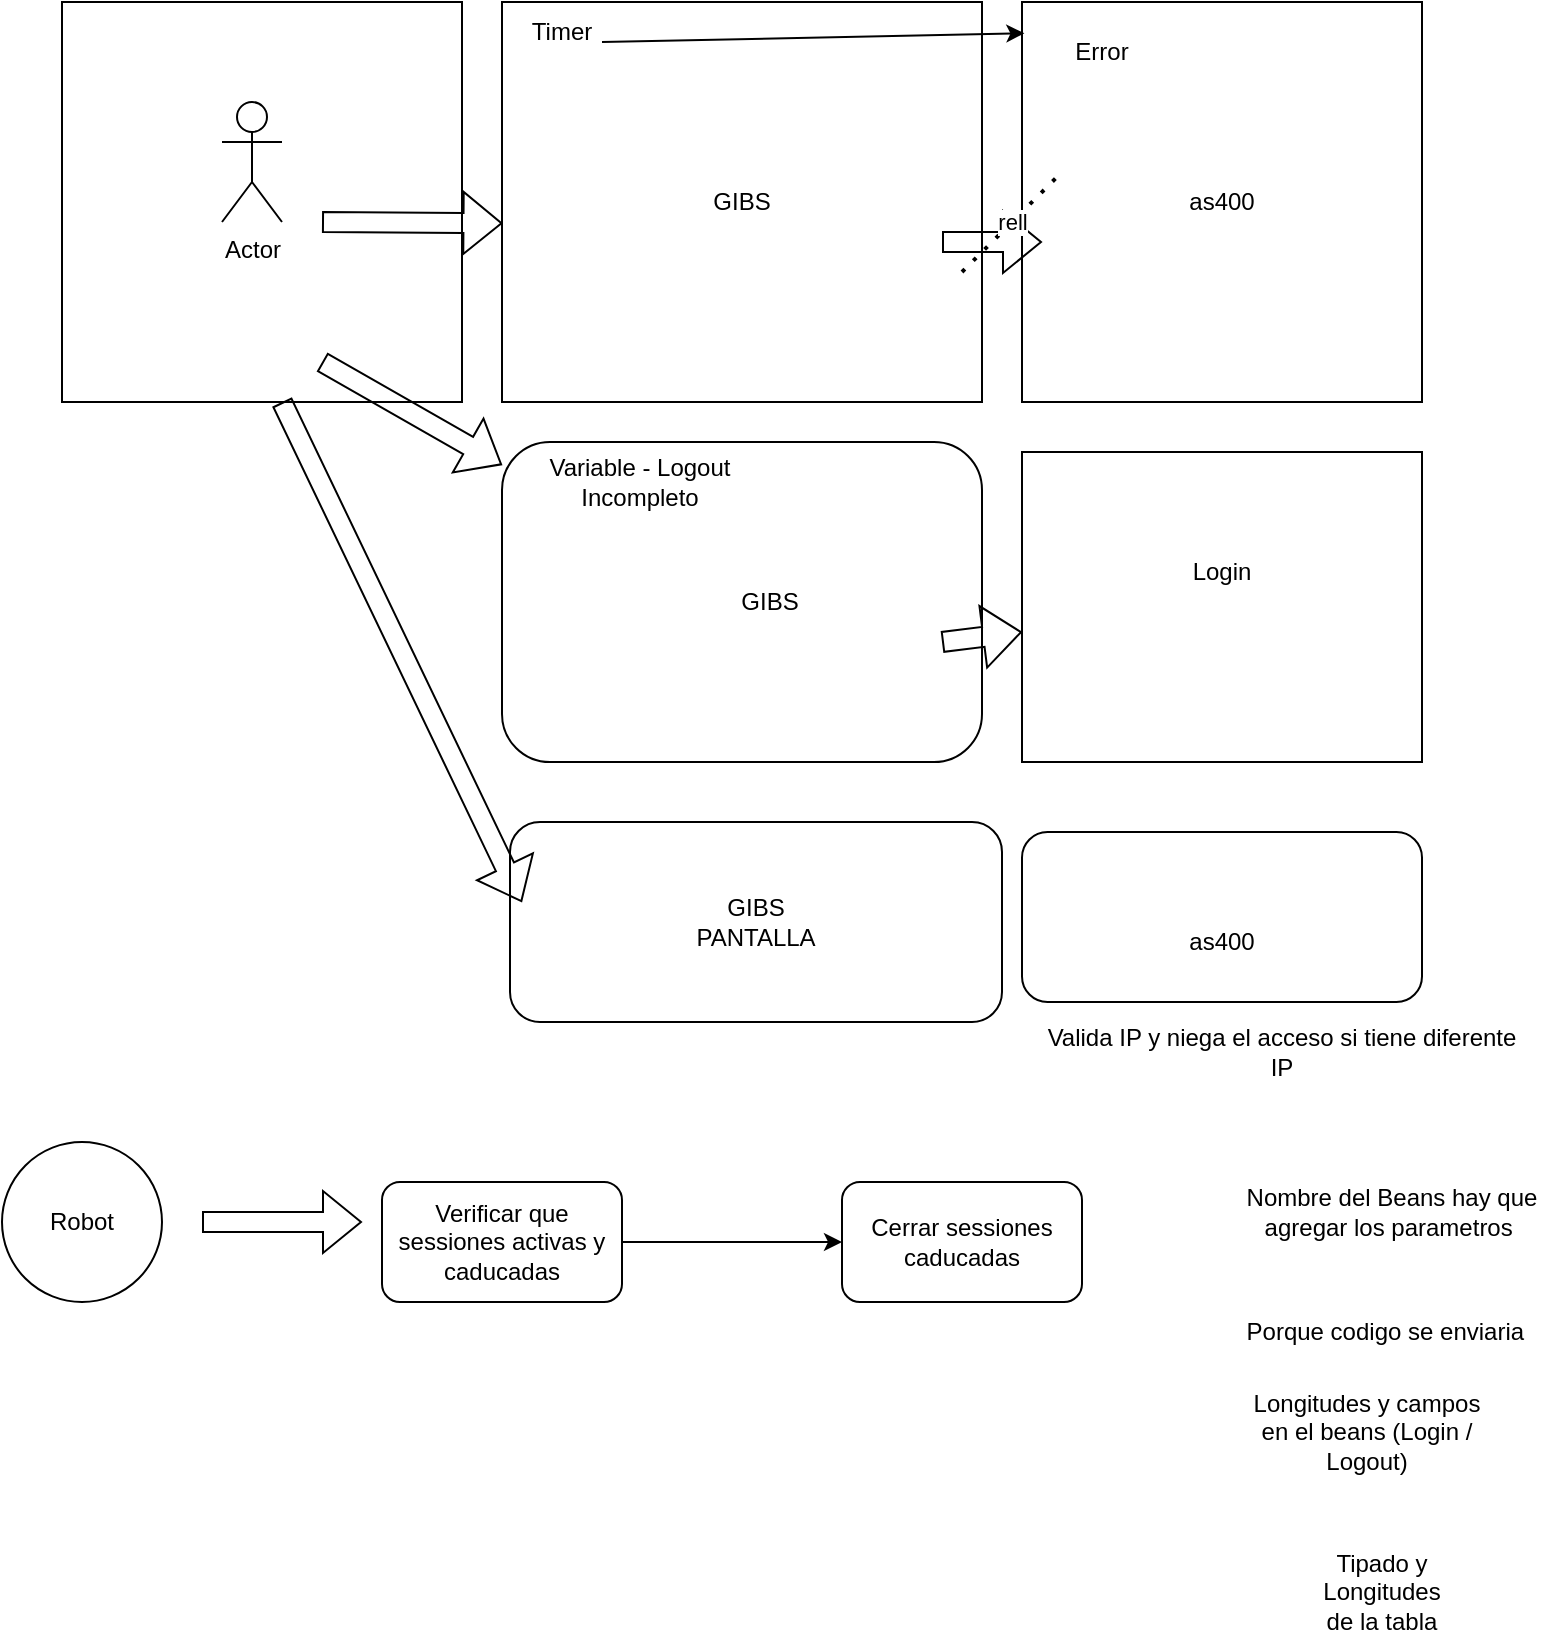<mxfile version="27.0.9">
  <diagram name="Página-1" id="VQswUSrYMApXwoLgY2kn">
    <mxGraphModel dx="1426" dy="751" grid="1" gridSize="10" guides="1" tooltips="1" connect="1" arrows="1" fold="1" page="1" pageScale="1" pageWidth="827" pageHeight="1169" math="0" shadow="0">
      <root>
        <mxCell id="0" />
        <mxCell id="1" parent="0" />
        <mxCell id="IkqGvII5aTQ1bBhFWZ5Y-1" value="" style="rounded=0;whiteSpace=wrap;html=1;" vertex="1" parent="1">
          <mxGeometry x="60" y="100" width="200" height="200" as="geometry" />
        </mxCell>
        <mxCell id="IkqGvII5aTQ1bBhFWZ5Y-2" value="" style="rounded=0;whiteSpace=wrap;html=1;" vertex="1" parent="1">
          <mxGeometry x="280" y="100" width="240" height="200" as="geometry" />
        </mxCell>
        <mxCell id="IkqGvII5aTQ1bBhFWZ5Y-3" value="Actor" style="shape=umlActor;verticalLabelPosition=bottom;verticalAlign=top;html=1;outlineConnect=0;" vertex="1" parent="1">
          <mxGeometry x="140" y="150" width="30" height="60" as="geometry" />
        </mxCell>
        <mxCell id="IkqGvII5aTQ1bBhFWZ5Y-4" value="" style="whiteSpace=wrap;html=1;aspect=fixed;" vertex="1" parent="1">
          <mxGeometry x="540" y="100" width="200" height="200" as="geometry" />
        </mxCell>
        <mxCell id="IkqGvII5aTQ1bBhFWZ5Y-5" value="GIBS" style="text;html=1;align=center;verticalAlign=middle;whiteSpace=wrap;rounded=0;" vertex="1" parent="1">
          <mxGeometry x="370" y="185" width="60" height="30" as="geometry" />
        </mxCell>
        <mxCell id="IkqGvII5aTQ1bBhFWZ5Y-6" value="as400" style="text;html=1;align=center;verticalAlign=middle;whiteSpace=wrap;rounded=0;" vertex="1" parent="1">
          <mxGeometry x="610" y="185" width="60" height="30" as="geometry" />
        </mxCell>
        <mxCell id="IkqGvII5aTQ1bBhFWZ5Y-7" value="" style="shape=flexArrow;endArrow=classic;html=1;rounded=0;entryX=0.001;entryY=0.553;entryDx=0;entryDy=0;entryPerimeter=0;" edge="1" parent="1" target="IkqGvII5aTQ1bBhFWZ5Y-2">
          <mxGeometry width="50" height="50" relative="1" as="geometry">
            <mxPoint x="190" y="210" as="sourcePoint" />
            <mxPoint x="240" y="160" as="targetPoint" />
          </mxGeometry>
        </mxCell>
        <mxCell id="IkqGvII5aTQ1bBhFWZ5Y-8" value="" style="shape=flexArrow;endArrow=classic;html=1;rounded=0;" edge="1" parent="1">
          <mxGeometry width="50" height="50" relative="1" as="geometry">
            <mxPoint x="500" y="220" as="sourcePoint" />
            <mxPoint x="550" y="220" as="targetPoint" />
          </mxGeometry>
        </mxCell>
        <mxCell id="IkqGvII5aTQ1bBhFWZ5Y-9" value="rell" style="endArrow=none;dashed=1;html=1;dashPattern=1 3;strokeWidth=2;rounded=0;" edge="1" parent="1">
          <mxGeometry width="50" height="50" relative="1" as="geometry">
            <mxPoint x="510" y="235" as="sourcePoint" />
            <mxPoint x="560" y="185" as="targetPoint" />
          </mxGeometry>
        </mxCell>
        <mxCell id="IkqGvII5aTQ1bBhFWZ5Y-10" value="Timer" style="text;html=1;align=center;verticalAlign=middle;whiteSpace=wrap;rounded=0;" vertex="1" parent="1">
          <mxGeometry x="280" y="100" width="60" height="30" as="geometry" />
        </mxCell>
        <mxCell id="IkqGvII5aTQ1bBhFWZ5Y-11" value="" style="endArrow=classic;html=1;rounded=0;entryX=0.006;entryY=0.078;entryDx=0;entryDy=0;entryPerimeter=0;" edge="1" parent="1" target="IkqGvII5aTQ1bBhFWZ5Y-4">
          <mxGeometry width="50" height="50" relative="1" as="geometry">
            <mxPoint x="330" y="120" as="sourcePoint" />
            <mxPoint x="380" y="70" as="targetPoint" />
          </mxGeometry>
        </mxCell>
        <mxCell id="IkqGvII5aTQ1bBhFWZ5Y-12" value="Error" style="text;html=1;align=center;verticalAlign=middle;whiteSpace=wrap;rounded=0;" vertex="1" parent="1">
          <mxGeometry x="550" y="110" width="60" height="30" as="geometry" />
        </mxCell>
        <mxCell id="IkqGvII5aTQ1bBhFWZ5Y-14" value="" style="rounded=1;whiteSpace=wrap;html=1;" vertex="1" parent="1">
          <mxGeometry x="280" y="320" width="240" height="160" as="geometry" />
        </mxCell>
        <mxCell id="IkqGvII5aTQ1bBhFWZ5Y-15" value="" style="shape=flexArrow;endArrow=classic;html=1;rounded=0;" edge="1" parent="1" target="IkqGvII5aTQ1bBhFWZ5Y-14">
          <mxGeometry width="50" height="50" relative="1" as="geometry">
            <mxPoint x="190" y="280" as="sourcePoint" />
            <mxPoint x="240" y="230" as="targetPoint" />
          </mxGeometry>
        </mxCell>
        <mxCell id="IkqGvII5aTQ1bBhFWZ5Y-16" value="GIBS" style="text;html=1;align=center;verticalAlign=middle;whiteSpace=wrap;rounded=0;" vertex="1" parent="1">
          <mxGeometry x="384" y="385" width="60" height="30" as="geometry" />
        </mxCell>
        <mxCell id="IkqGvII5aTQ1bBhFWZ5Y-17" value="" style="rounded=0;whiteSpace=wrap;html=1;" vertex="1" parent="1">
          <mxGeometry x="540" y="325" width="200" height="155" as="geometry" />
        </mxCell>
        <mxCell id="IkqGvII5aTQ1bBhFWZ5Y-18" value="Variable - Logout Incompleto" style="text;html=1;align=center;verticalAlign=middle;whiteSpace=wrap;rounded=0;" vertex="1" parent="1">
          <mxGeometry x="284" y="325" width="130" height="30" as="geometry" />
        </mxCell>
        <mxCell id="IkqGvII5aTQ1bBhFWZ5Y-19" value="" style="shape=flexArrow;endArrow=classic;html=1;rounded=0;" edge="1" parent="1" target="IkqGvII5aTQ1bBhFWZ5Y-17">
          <mxGeometry width="50" height="50" relative="1" as="geometry">
            <mxPoint x="500" y="420" as="sourcePoint" />
            <mxPoint x="550" y="370" as="targetPoint" />
          </mxGeometry>
        </mxCell>
        <mxCell id="IkqGvII5aTQ1bBhFWZ5Y-20" value="Login" style="text;html=1;align=center;verticalAlign=middle;whiteSpace=wrap;rounded=0;" vertex="1" parent="1">
          <mxGeometry x="610" y="370" width="60" height="30" as="geometry" />
        </mxCell>
        <mxCell id="IkqGvII5aTQ1bBhFWZ5Y-21" value="" style="rounded=1;whiteSpace=wrap;html=1;" vertex="1" parent="1">
          <mxGeometry x="284" y="510" width="246" height="100" as="geometry" />
        </mxCell>
        <mxCell id="IkqGvII5aTQ1bBhFWZ5Y-22" value="GIBS PANTALLA" style="text;html=1;align=center;verticalAlign=middle;whiteSpace=wrap;rounded=0;" vertex="1" parent="1">
          <mxGeometry x="377" y="545" width="60" height="30" as="geometry" />
        </mxCell>
        <mxCell id="IkqGvII5aTQ1bBhFWZ5Y-23" value="" style="shape=flexArrow;endArrow=classic;html=1;rounded=0;entryX=0.024;entryY=0.4;entryDx=0;entryDy=0;entryPerimeter=0;" edge="1" parent="1" target="IkqGvII5aTQ1bBhFWZ5Y-21">
          <mxGeometry width="50" height="50" relative="1" as="geometry">
            <mxPoint x="170" y="300" as="sourcePoint" />
            <mxPoint x="220" y="250" as="targetPoint" />
          </mxGeometry>
        </mxCell>
        <mxCell id="IkqGvII5aTQ1bBhFWZ5Y-24" value="Valida IP y niega el acceso si tiene diferente IP" style="text;html=1;align=center;verticalAlign=middle;whiteSpace=wrap;rounded=0;" vertex="1" parent="1">
          <mxGeometry x="550" y="610" width="240" height="30" as="geometry" />
        </mxCell>
        <mxCell id="IkqGvII5aTQ1bBhFWZ5Y-26" value="" style="rounded=1;whiteSpace=wrap;html=1;" vertex="1" parent="1">
          <mxGeometry x="540" y="515" width="200" height="85" as="geometry" />
        </mxCell>
        <mxCell id="IkqGvII5aTQ1bBhFWZ5Y-27" value="as400" style="text;html=1;align=center;verticalAlign=middle;whiteSpace=wrap;rounded=0;" vertex="1" parent="1">
          <mxGeometry x="610" y="555" width="60" height="30" as="geometry" />
        </mxCell>
        <mxCell id="IkqGvII5aTQ1bBhFWZ5Y-28" value="Robot" style="ellipse;whiteSpace=wrap;html=1;aspect=fixed;" vertex="1" parent="1">
          <mxGeometry x="30" y="670" width="80" height="80" as="geometry" />
        </mxCell>
        <mxCell id="IkqGvII5aTQ1bBhFWZ5Y-29" value="" style="shape=flexArrow;endArrow=classic;html=1;rounded=0;" edge="1" parent="1">
          <mxGeometry width="50" height="50" relative="1" as="geometry">
            <mxPoint x="130" y="710" as="sourcePoint" />
            <mxPoint x="210" y="710" as="targetPoint" />
          </mxGeometry>
        </mxCell>
        <mxCell id="IkqGvII5aTQ1bBhFWZ5Y-31" style="edgeStyle=orthogonalEdgeStyle;rounded=0;orthogonalLoop=1;jettySize=auto;html=1;" edge="1" parent="1" source="IkqGvII5aTQ1bBhFWZ5Y-30">
          <mxGeometry relative="1" as="geometry">
            <mxPoint x="450" y="720" as="targetPoint" />
          </mxGeometry>
        </mxCell>
        <mxCell id="IkqGvII5aTQ1bBhFWZ5Y-30" value="Verificar que sessiones activas y caducadas" style="rounded=1;whiteSpace=wrap;html=1;" vertex="1" parent="1">
          <mxGeometry x="220" y="690" width="120" height="60" as="geometry" />
        </mxCell>
        <mxCell id="IkqGvII5aTQ1bBhFWZ5Y-32" value="Cerrar sessiones caducadas" style="rounded=1;whiteSpace=wrap;html=1;" vertex="1" parent="1">
          <mxGeometry x="450" y="690" width="120" height="60" as="geometry" />
        </mxCell>
        <mxCell id="IkqGvII5aTQ1bBhFWZ5Y-33" value="Nombre del Beans hay que agregar los parametros&amp;nbsp;" style="text;html=1;align=center;verticalAlign=middle;whiteSpace=wrap;rounded=0;" vertex="1" parent="1">
          <mxGeometry x="650" y="690" width="150" height="30" as="geometry" />
        </mxCell>
        <mxCell id="IkqGvII5aTQ1bBhFWZ5Y-34" value="Porque codigo se enviaria&amp;nbsp;&amp;nbsp;" style="text;html=1;align=center;verticalAlign=middle;whiteSpace=wrap;rounded=0;" vertex="1" parent="1">
          <mxGeometry x="650" y="750" width="150" height="30" as="geometry" />
        </mxCell>
        <mxCell id="IkqGvII5aTQ1bBhFWZ5Y-35" value="Longitudes y campos en el beans (Login / Logout)" style="text;html=1;align=center;verticalAlign=middle;whiteSpace=wrap;rounded=0;" vertex="1" parent="1">
          <mxGeometry x="650" y="800" width="125" height="30" as="geometry" />
        </mxCell>
        <mxCell id="IkqGvII5aTQ1bBhFWZ5Y-36" value="Tipado y Longitudes de la tabla" style="text;html=1;align=center;verticalAlign=middle;whiteSpace=wrap;rounded=0;" vertex="1" parent="1">
          <mxGeometry x="690" y="880" width="60" height="30" as="geometry" />
        </mxCell>
      </root>
    </mxGraphModel>
  </diagram>
</mxfile>
